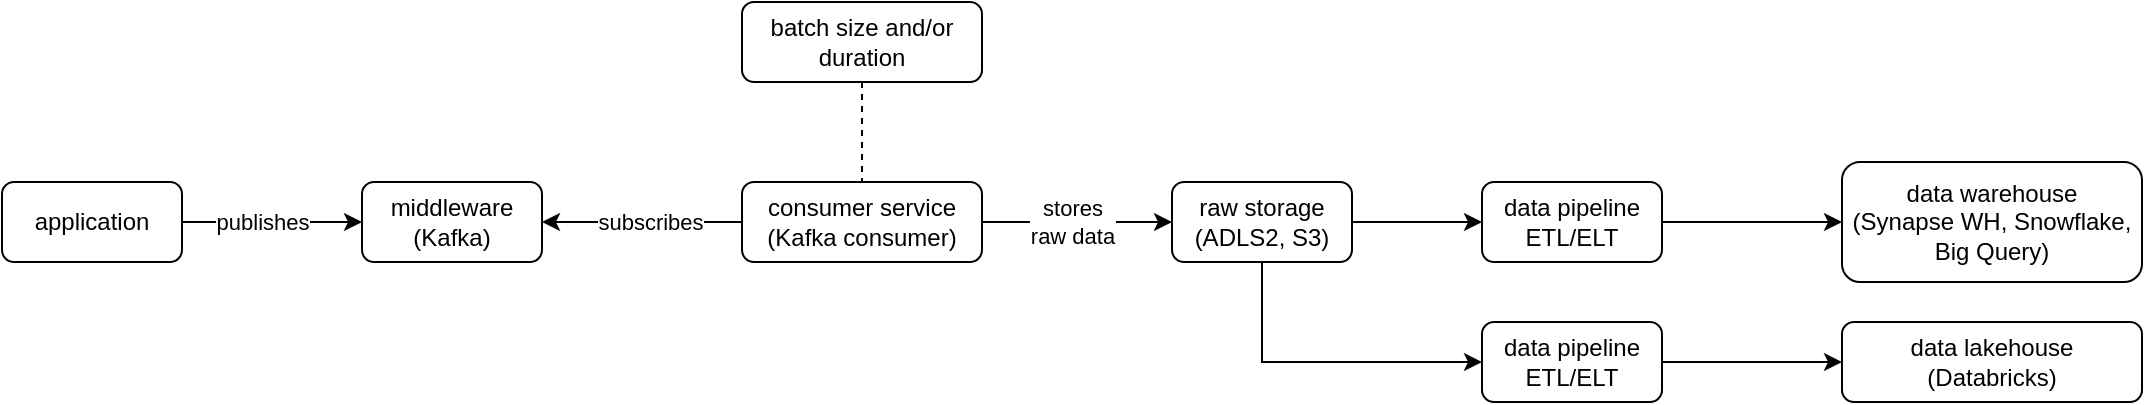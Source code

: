 <mxfile version="25.0.1">
  <diagram name="Page-1" id="B3_KH8wk7F7RN1pUJvzA">
    <mxGraphModel dx="1239" dy="431" grid="1" gridSize="10" guides="1" tooltips="1" connect="1" arrows="1" fold="1" page="1" pageScale="1" pageWidth="850" pageHeight="1100" math="0" shadow="0">
      <root>
        <mxCell id="0" />
        <mxCell id="1" parent="0" />
        <mxCell id="GmhUuNnMlsLsER0Cj6I6-1" value="application" style="rounded=1;whiteSpace=wrap;html=1;" vertex="1" parent="1">
          <mxGeometry x="-160" y="290" width="90" height="40" as="geometry" />
        </mxCell>
        <mxCell id="GmhUuNnMlsLsER0Cj6I6-9" style="edgeStyle=orthogonalEdgeStyle;rounded=0;orthogonalLoop=1;jettySize=auto;html=1;exitX=1;exitY=0.5;exitDx=0;exitDy=0;startArrow=classic;startFill=1;endArrow=none;endFill=0;" edge="1" parent="1" source="GmhUuNnMlsLsER0Cj6I6-2" target="GmhUuNnMlsLsER0Cj6I6-6">
          <mxGeometry relative="1" as="geometry" />
        </mxCell>
        <mxCell id="GmhUuNnMlsLsER0Cj6I6-19" value="subscribes" style="edgeLabel;html=1;align=center;verticalAlign=middle;resizable=0;points=[];" vertex="1" connectable="0" parent="GmhUuNnMlsLsER0Cj6I6-9">
          <mxGeometry x="-0.117" y="-1" relative="1" as="geometry">
            <mxPoint x="10" y="-1" as="offset" />
          </mxGeometry>
        </mxCell>
        <mxCell id="GmhUuNnMlsLsER0Cj6I6-2" value="middleware&lt;div&gt;(Kafka)&lt;/div&gt;" style="rounded=1;whiteSpace=wrap;html=1;" vertex="1" parent="1">
          <mxGeometry x="20" y="290" width="90" height="40" as="geometry" />
        </mxCell>
        <mxCell id="GmhUuNnMlsLsER0Cj6I6-3" value="data warehouse&lt;div&gt;(Synapse WH, Snowflake, Big Query)&lt;/div&gt;" style="rounded=1;whiteSpace=wrap;html=1;" vertex="1" parent="1">
          <mxGeometry x="760" y="280" width="150" height="60" as="geometry" />
        </mxCell>
        <mxCell id="GmhUuNnMlsLsER0Cj6I6-13" style="edgeStyle=orthogonalEdgeStyle;rounded=0;orthogonalLoop=1;jettySize=auto;html=1;exitX=1;exitY=0.5;exitDx=0;exitDy=0;" edge="1" parent="1" source="GmhUuNnMlsLsER0Cj6I6-4" target="GmhUuNnMlsLsER0Cj6I6-3">
          <mxGeometry relative="1" as="geometry" />
        </mxCell>
        <mxCell id="GmhUuNnMlsLsER0Cj6I6-14" style="edgeStyle=orthogonalEdgeStyle;rounded=0;orthogonalLoop=1;jettySize=auto;html=1;exitX=1;exitY=0.5;exitDx=0;exitDy=0;entryX=0;entryY=0.5;entryDx=0;entryDy=0;" edge="1" parent="1" source="GmhUuNnMlsLsER0Cj6I6-15" target="GmhUuNnMlsLsER0Cj6I6-7">
          <mxGeometry relative="1" as="geometry" />
        </mxCell>
        <mxCell id="GmhUuNnMlsLsER0Cj6I6-4" value="data pipeline&lt;div&gt;ETL/ELT&lt;/div&gt;" style="rounded=1;whiteSpace=wrap;html=1;" vertex="1" parent="1">
          <mxGeometry x="580" y="290" width="90" height="40" as="geometry" />
        </mxCell>
        <mxCell id="GmhUuNnMlsLsER0Cj6I6-12" style="edgeStyle=orthogonalEdgeStyle;rounded=0;orthogonalLoop=1;jettySize=auto;html=1;exitX=1;exitY=0.5;exitDx=0;exitDy=0;entryX=0;entryY=0.5;entryDx=0;entryDy=0;" edge="1" parent="1" source="GmhUuNnMlsLsER0Cj6I6-5" target="GmhUuNnMlsLsER0Cj6I6-4">
          <mxGeometry relative="1" as="geometry" />
        </mxCell>
        <mxCell id="GmhUuNnMlsLsER0Cj6I6-17" style="edgeStyle=orthogonalEdgeStyle;rounded=0;orthogonalLoop=1;jettySize=auto;html=1;exitX=0.5;exitY=1;exitDx=0;exitDy=0;entryX=0;entryY=0.5;entryDx=0;entryDy=0;" edge="1" parent="1" source="GmhUuNnMlsLsER0Cj6I6-5" target="GmhUuNnMlsLsER0Cj6I6-15">
          <mxGeometry relative="1" as="geometry" />
        </mxCell>
        <mxCell id="GmhUuNnMlsLsER0Cj6I6-5" value="raw storage&lt;div&gt;(ADLS2, S3)&lt;/div&gt;" style="rounded=1;whiteSpace=wrap;html=1;" vertex="1" parent="1">
          <mxGeometry x="425" y="290" width="90" height="40" as="geometry" />
        </mxCell>
        <mxCell id="GmhUuNnMlsLsER0Cj6I6-11" style="edgeStyle=orthogonalEdgeStyle;rounded=0;orthogonalLoop=1;jettySize=auto;html=1;exitX=1;exitY=0.5;exitDx=0;exitDy=0;entryX=0;entryY=0.5;entryDx=0;entryDy=0;" edge="1" parent="1" source="GmhUuNnMlsLsER0Cj6I6-6" target="GmhUuNnMlsLsER0Cj6I6-5">
          <mxGeometry relative="1" as="geometry" />
        </mxCell>
        <mxCell id="GmhUuNnMlsLsER0Cj6I6-24" value="stores&lt;div&gt;raw data&lt;/div&gt;" style="edgeLabel;html=1;align=center;verticalAlign=middle;resizable=0;points=[];" vertex="1" connectable="0" parent="GmhUuNnMlsLsER0Cj6I6-11">
          <mxGeometry x="-0.05" relative="1" as="geometry">
            <mxPoint as="offset" />
          </mxGeometry>
        </mxCell>
        <mxCell id="GmhUuNnMlsLsER0Cj6I6-6" value="consumer service&lt;div&gt;(Kafka consumer)&lt;/div&gt;" style="rounded=1;whiteSpace=wrap;html=1;" vertex="1" parent="1">
          <mxGeometry x="210" y="290" width="120" height="40" as="geometry" />
        </mxCell>
        <mxCell id="GmhUuNnMlsLsER0Cj6I6-7" value="data lakehouse&lt;div&gt;(Databricks)&lt;/div&gt;" style="rounded=1;whiteSpace=wrap;html=1;" vertex="1" parent="1">
          <mxGeometry x="760" y="360" width="150" height="40" as="geometry" />
        </mxCell>
        <mxCell id="GmhUuNnMlsLsER0Cj6I6-8" value="" style="endArrow=classic;html=1;rounded=0;exitX=1;exitY=0.5;exitDx=0;exitDy=0;entryX=0;entryY=0.5;entryDx=0;entryDy=0;edgeStyle=orthogonalEdgeStyle;" edge="1" parent="1" source="GmhUuNnMlsLsER0Cj6I6-1" target="GmhUuNnMlsLsER0Cj6I6-2">
          <mxGeometry width="50" height="50" relative="1" as="geometry">
            <mxPoint x="330" y="420" as="sourcePoint" />
            <mxPoint x="380" y="370" as="targetPoint" />
          </mxGeometry>
        </mxCell>
        <mxCell id="GmhUuNnMlsLsER0Cj6I6-18" value="publishes" style="edgeLabel;html=1;align=center;verticalAlign=middle;resizable=0;points=[];" vertex="1" connectable="0" parent="GmhUuNnMlsLsER0Cj6I6-8">
          <mxGeometry x="-0.224" y="-4" relative="1" as="geometry">
            <mxPoint x="5" y="-4" as="offset" />
          </mxGeometry>
        </mxCell>
        <mxCell id="GmhUuNnMlsLsER0Cj6I6-15" value="data pipeline&lt;div&gt;ETL/ELT&lt;/div&gt;" style="rounded=1;whiteSpace=wrap;html=1;" vertex="1" parent="1">
          <mxGeometry x="580" y="360" width="90" height="40" as="geometry" />
        </mxCell>
        <mxCell id="GmhUuNnMlsLsER0Cj6I6-23" style="edgeStyle=orthogonalEdgeStyle;rounded=0;orthogonalLoop=1;jettySize=auto;html=1;exitX=0.5;exitY=1;exitDx=0;exitDy=0;dashed=1;endArrow=none;endFill=0;" edge="1" parent="1" source="GmhUuNnMlsLsER0Cj6I6-21" target="GmhUuNnMlsLsER0Cj6I6-6">
          <mxGeometry relative="1" as="geometry" />
        </mxCell>
        <mxCell id="GmhUuNnMlsLsER0Cj6I6-21" value="batch size and/or duration" style="rounded=1;whiteSpace=wrap;html=1;" vertex="1" parent="1">
          <mxGeometry x="210" y="200" width="120" height="40" as="geometry" />
        </mxCell>
      </root>
    </mxGraphModel>
  </diagram>
</mxfile>

